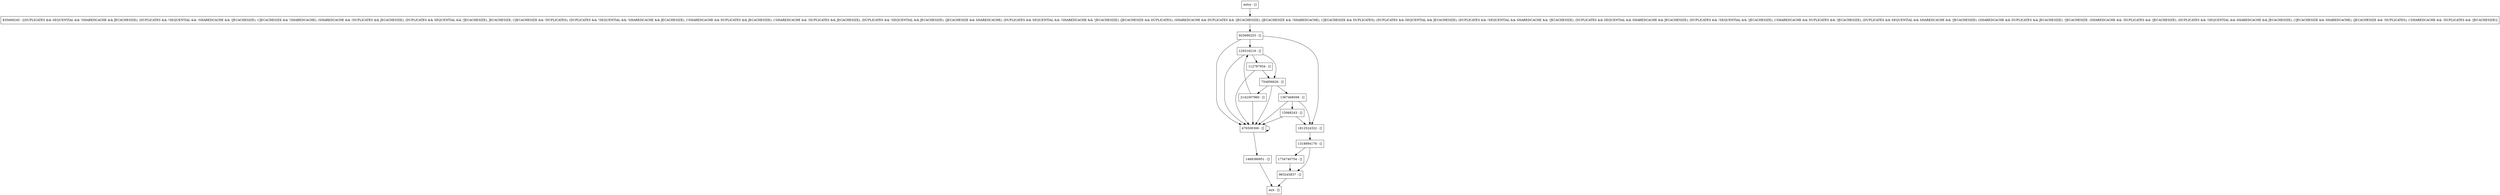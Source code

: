 digraph rangeLockCurrentPosition {
node [shape=record];
835669245 [label="835669245 - [(DUPLICATES && SEQUENTIAL && !SHAREDCACHE && JECACHESIZE), (DUPLICATES && !SEQUENTIAL && !SHAREDCACHE && !JECACHESIZE), (!JECACHESIZE && !SHAREDCACHE), (SHAREDCACHE && !DUPLICATES && JECACHESIZE), (DUPLICATES && SEQUENTIAL && !JECACHESIZE), JECACHESIZE, (!JECACHESIZE && !DUPLICATES), (DUPLICATES && !SEQUENTIAL && !SHAREDCACHE && JECACHESIZE), (!SHAREDCACHE && DUPLICATES && JECACHESIZE), (!SHAREDCACHE && !DUPLICATES && JECACHESIZE), (DUPLICATES && !SEQUENTIAL && JECACHESIZE), (JECACHESIZE && SHAREDCACHE), (DUPLICATES && SEQUENTIAL && !SHAREDCACHE && !JECACHESIZE), (JECACHESIZE && DUPLICATES), (SHAREDCACHE && DUPLICATES && !JECACHESIZE), (JECACHESIZE && !SHAREDCACHE), (!JECACHESIZE && DUPLICATES), (DUPLICATES && SEQUENTIAL && JECACHESIZE), (DUPLICATES && !SEQUENTIAL && SHAREDCACHE && !JECACHESIZE), (DUPLICATES && SEQUENTIAL && SHAREDCACHE && JECACHESIZE), (DUPLICATES && !SEQUENTIAL && !JECACHESIZE), (!SHAREDCACHE && DUPLICATES && !JECACHESIZE), (DUPLICATES && SEQUENTIAL && SHAREDCACHE && !JECACHESIZE), (SHAREDCACHE && DUPLICATES && JECACHESIZE), !JECACHESIZE, (SHAREDCACHE && !DUPLICATES && !JECACHESIZE), (DUPLICATES && !SEQUENTIAL && SHAREDCACHE && JECACHESIZE), (!JECACHESIZE && SHAREDCACHE), (JECACHESIZE && !DUPLICATES), (!SHAREDCACHE && !DUPLICATES && !JECACHESIZE)]"];
1812524322 [label="1812524322 - []"];
112787934 [label="112787934 - []"];
754956626 [label="754956626 - []"];
1468386951 [label="1468386951 - []"];
129316219 [label="129316219 - []"];
entry [label="entry - []"];
exit [label="exit - []"];
1367468568 [label="1367468568 - []"];
476500306 [label="476500306 - []"];
1318894176 [label="1318894176 - []"];
1734740754 [label="1734740754 - []"];
15068243 [label="15068243 - []"];
2142307960 [label="2142307960 - []"];
963245837 [label="963245837 - []"];
925690253 [label="925690253 - []"];
entry;
exit;
835669245 -> 925690253;
1812524322 -> 1318894176;
112787934 -> 476500306;
112787934 -> 754956626;
754956626 -> 1367468568;
754956626 -> 476500306;
754956626 -> 2142307960;
1468386951 -> exit;
129316219 -> 476500306;
129316219 -> 112787934;
129316219 -> 754956626;
entry -> 835669245;
1367468568 -> 476500306;
1367468568 -> 1812524322;
1367468568 -> 15068243;
476500306 -> 476500306;
476500306 -> 1468386951;
1318894176 -> 1734740754;
1318894176 -> 963245837;
1734740754 -> 963245837;
15068243 -> 476500306;
15068243 -> 1812524322;
2142307960 -> 129316219;
2142307960 -> 476500306;
963245837 -> exit;
925690253 -> 129316219;
925690253 -> 476500306;
925690253 -> 1812524322;
}
